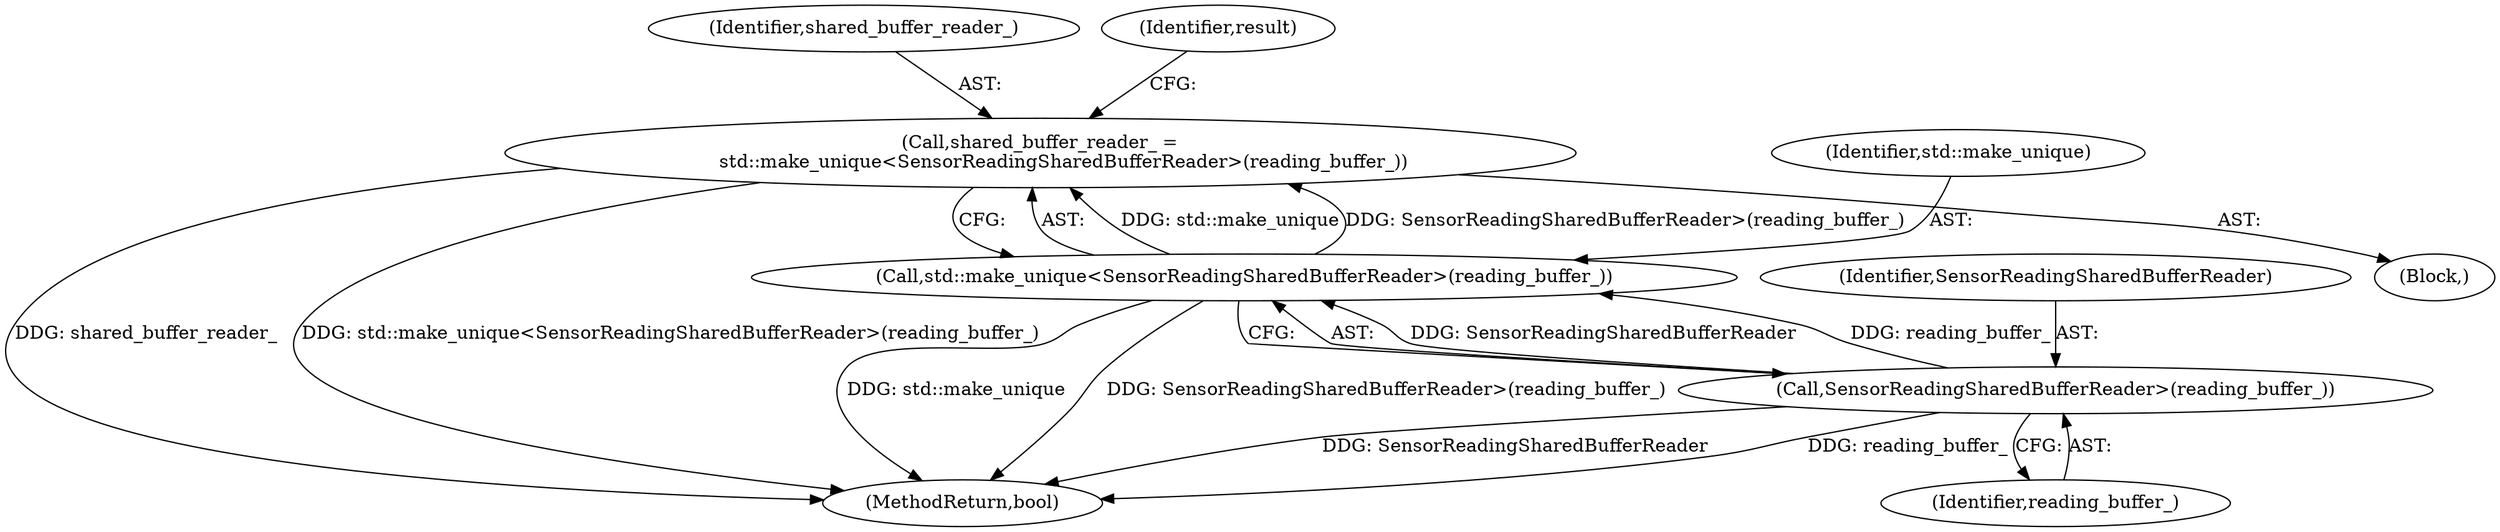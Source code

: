 digraph "0_Chrome_c0c8978849ac57e4ecd613ddc8ff7852a2054734_2@API" {
"1000107" [label="(Call,shared_buffer_reader_ =\n        std::make_unique<SensorReadingSharedBufferReader>(reading_buffer_))"];
"1000109" [label="(Call,std::make_unique<SensorReadingSharedBufferReader>(reading_buffer_))"];
"1000111" [label="(Call,SensorReadingSharedBufferReader>(reading_buffer_))"];
"1000106" [label="(Block,)"];
"1000110" [label="(Identifier,std::make_unique)"];
"1000111" [label="(Call,SensorReadingSharedBufferReader>(reading_buffer_))"];
"1000112" [label="(Identifier,SensorReadingSharedBufferReader)"];
"1000107" [label="(Call,shared_buffer_reader_ =\n        std::make_unique<SensorReadingSharedBufferReader>(reading_buffer_))"];
"1000108" [label="(Identifier,shared_buffer_reader_)"];
"1000116" [label="(Identifier,result)"];
"1000117" [label="(MethodReturn,bool)"];
"1000113" [label="(Identifier,reading_buffer_)"];
"1000109" [label="(Call,std::make_unique<SensorReadingSharedBufferReader>(reading_buffer_))"];
"1000107" -> "1000106"  [label="AST: "];
"1000107" -> "1000109"  [label="CFG: "];
"1000108" -> "1000107"  [label="AST: "];
"1000109" -> "1000107"  [label="AST: "];
"1000116" -> "1000107"  [label="CFG: "];
"1000107" -> "1000117"  [label="DDG: shared_buffer_reader_"];
"1000107" -> "1000117"  [label="DDG: std::make_unique<SensorReadingSharedBufferReader>(reading_buffer_)"];
"1000109" -> "1000107"  [label="DDG: std::make_unique"];
"1000109" -> "1000107"  [label="DDG: SensorReadingSharedBufferReader>(reading_buffer_)"];
"1000109" -> "1000111"  [label="CFG: "];
"1000110" -> "1000109"  [label="AST: "];
"1000111" -> "1000109"  [label="AST: "];
"1000109" -> "1000117"  [label="DDG: std::make_unique"];
"1000109" -> "1000117"  [label="DDG: SensorReadingSharedBufferReader>(reading_buffer_)"];
"1000111" -> "1000109"  [label="DDG: SensorReadingSharedBufferReader"];
"1000111" -> "1000109"  [label="DDG: reading_buffer_"];
"1000111" -> "1000113"  [label="CFG: "];
"1000112" -> "1000111"  [label="AST: "];
"1000113" -> "1000111"  [label="AST: "];
"1000111" -> "1000117"  [label="DDG: SensorReadingSharedBufferReader"];
"1000111" -> "1000117"  [label="DDG: reading_buffer_"];
}
